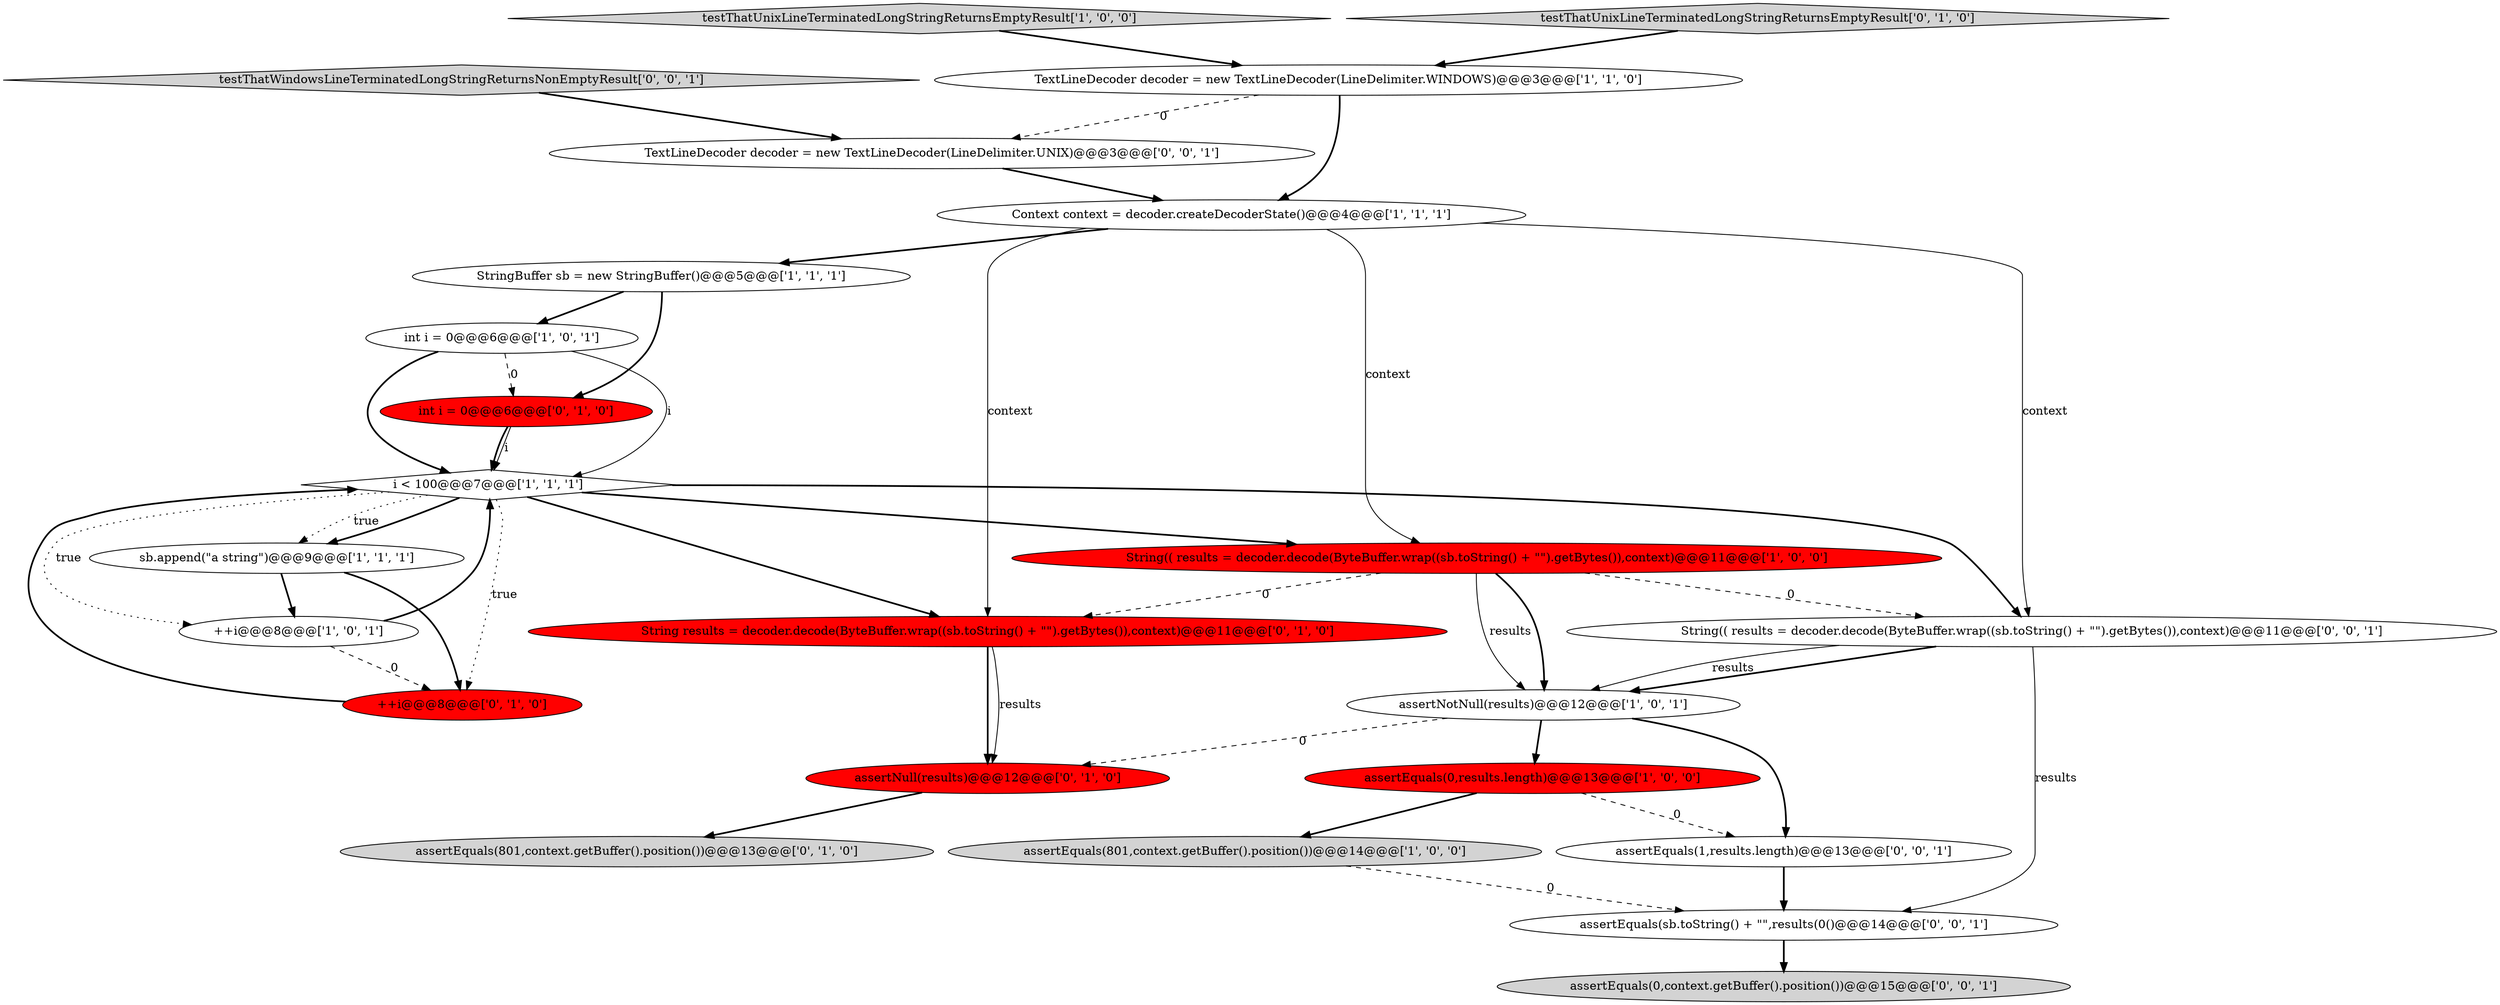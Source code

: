 digraph {
12 [style = filled, label = "String results = decoder.decode(ByteBuffer.wrap((sb.toString() + \"\").getBytes()),context)@@@11@@@['0', '1', '0']", fillcolor = red, shape = ellipse image = "AAA1AAABBB2BBB"];
1 [style = filled, label = "assertEquals(801,context.getBuffer().position())@@@14@@@['1', '0', '0']", fillcolor = lightgray, shape = ellipse image = "AAA0AAABBB1BBB"];
11 [style = filled, label = "sb.append(\"a string\")@@@9@@@['1', '1', '1']", fillcolor = white, shape = ellipse image = "AAA0AAABBB1BBB"];
9 [style = filled, label = "Context context = decoder.createDecoderState()@@@4@@@['1', '1', '1']", fillcolor = white, shape = ellipse image = "AAA0AAABBB1BBB"];
10 [style = filled, label = "testThatUnixLineTerminatedLongStringReturnsEmptyResult['1', '0', '0']", fillcolor = lightgray, shape = diamond image = "AAA0AAABBB1BBB"];
2 [style = filled, label = "int i = 0@@@6@@@['1', '0', '1']", fillcolor = white, shape = ellipse image = "AAA0AAABBB1BBB"];
20 [style = filled, label = "assertEquals(sb.toString() + \"\",results(0()@@@14@@@['0', '0', '1']", fillcolor = white, shape = ellipse image = "AAA0AAABBB3BBB"];
3 [style = filled, label = "++i@@@8@@@['1', '0', '1']", fillcolor = white, shape = ellipse image = "AAA0AAABBB1BBB"];
8 [style = filled, label = "i < 100@@@7@@@['1', '1', '1']", fillcolor = white, shape = diamond image = "AAA0AAABBB1BBB"];
21 [style = filled, label = "testThatWindowsLineTerminatedLongStringReturnsNonEmptyResult['0', '0', '1']", fillcolor = lightgray, shape = diamond image = "AAA0AAABBB3BBB"];
6 [style = filled, label = "TextLineDecoder decoder = new TextLineDecoder(LineDelimiter.WINDOWS)@@@3@@@['1', '1', '0']", fillcolor = white, shape = ellipse image = "AAA0AAABBB1BBB"];
5 [style = filled, label = "StringBuffer sb = new StringBuffer()@@@5@@@['1', '1', '1']", fillcolor = white, shape = ellipse image = "AAA0AAABBB1BBB"];
16 [style = filled, label = "int i = 0@@@6@@@['0', '1', '0']", fillcolor = red, shape = ellipse image = "AAA1AAABBB2BBB"];
18 [style = filled, label = "assertEquals(0,context.getBuffer().position())@@@15@@@['0', '0', '1']", fillcolor = lightgray, shape = ellipse image = "AAA0AAABBB3BBB"];
7 [style = filled, label = "assertEquals(0,results.length)@@@13@@@['1', '0', '0']", fillcolor = red, shape = ellipse image = "AAA1AAABBB1BBB"];
23 [style = filled, label = "TextLineDecoder decoder = new TextLineDecoder(LineDelimiter.UNIX)@@@3@@@['0', '0', '1']", fillcolor = white, shape = ellipse image = "AAA0AAABBB3BBB"];
15 [style = filled, label = "assertEquals(801,context.getBuffer().position())@@@13@@@['0', '1', '0']", fillcolor = lightgray, shape = ellipse image = "AAA0AAABBB2BBB"];
13 [style = filled, label = "testThatUnixLineTerminatedLongStringReturnsEmptyResult['0', '1', '0']", fillcolor = lightgray, shape = diamond image = "AAA0AAABBB2BBB"];
14 [style = filled, label = "assertNull(results)@@@12@@@['0', '1', '0']", fillcolor = red, shape = ellipse image = "AAA1AAABBB2BBB"];
4 [style = filled, label = "assertNotNull(results)@@@12@@@['1', '0', '1']", fillcolor = white, shape = ellipse image = "AAA0AAABBB1BBB"];
17 [style = filled, label = "++i@@@8@@@['0', '1', '0']", fillcolor = red, shape = ellipse image = "AAA1AAABBB2BBB"];
0 [style = filled, label = "String(( results = decoder.decode(ByteBuffer.wrap((sb.toString() + \"\").getBytes()),context)@@@11@@@['1', '0', '0']", fillcolor = red, shape = ellipse image = "AAA1AAABBB1BBB"];
22 [style = filled, label = "assertEquals(1,results.length)@@@13@@@['0', '0', '1']", fillcolor = white, shape = ellipse image = "AAA0AAABBB3BBB"];
19 [style = filled, label = "String(( results = decoder.decode(ByteBuffer.wrap((sb.toString() + \"\").getBytes()),context)@@@11@@@['0', '0', '1']", fillcolor = white, shape = ellipse image = "AAA0AAABBB3BBB"];
17->8 [style = bold, label=""];
7->1 [style = bold, label=""];
3->17 [style = dashed, label="0"];
16->8 [style = bold, label=""];
8->19 [style = bold, label=""];
9->0 [style = solid, label="context"];
0->19 [style = dashed, label="0"];
8->17 [style = dotted, label="true"];
19->20 [style = solid, label="results"];
9->19 [style = solid, label="context"];
0->4 [style = solid, label="results"];
0->12 [style = dashed, label="0"];
10->6 [style = bold, label=""];
8->3 [style = dotted, label="true"];
4->7 [style = bold, label=""];
2->8 [style = solid, label="i"];
1->20 [style = dashed, label="0"];
8->0 [style = bold, label=""];
5->16 [style = bold, label=""];
20->18 [style = bold, label=""];
5->2 [style = bold, label=""];
22->20 [style = bold, label=""];
11->3 [style = bold, label=""];
0->4 [style = bold, label=""];
9->12 [style = solid, label="context"];
3->8 [style = bold, label=""];
2->16 [style = dashed, label="0"];
12->14 [style = bold, label=""];
9->5 [style = bold, label=""];
8->11 [style = dotted, label="true"];
11->17 [style = bold, label=""];
12->14 [style = solid, label="results"];
14->15 [style = bold, label=""];
4->14 [style = dashed, label="0"];
19->4 [style = bold, label=""];
13->6 [style = bold, label=""];
6->9 [style = bold, label=""];
8->11 [style = bold, label=""];
23->9 [style = bold, label=""];
4->22 [style = bold, label=""];
16->8 [style = solid, label="i"];
8->12 [style = bold, label=""];
6->23 [style = dashed, label="0"];
7->22 [style = dashed, label="0"];
19->4 [style = solid, label="results"];
2->8 [style = bold, label=""];
21->23 [style = bold, label=""];
}
